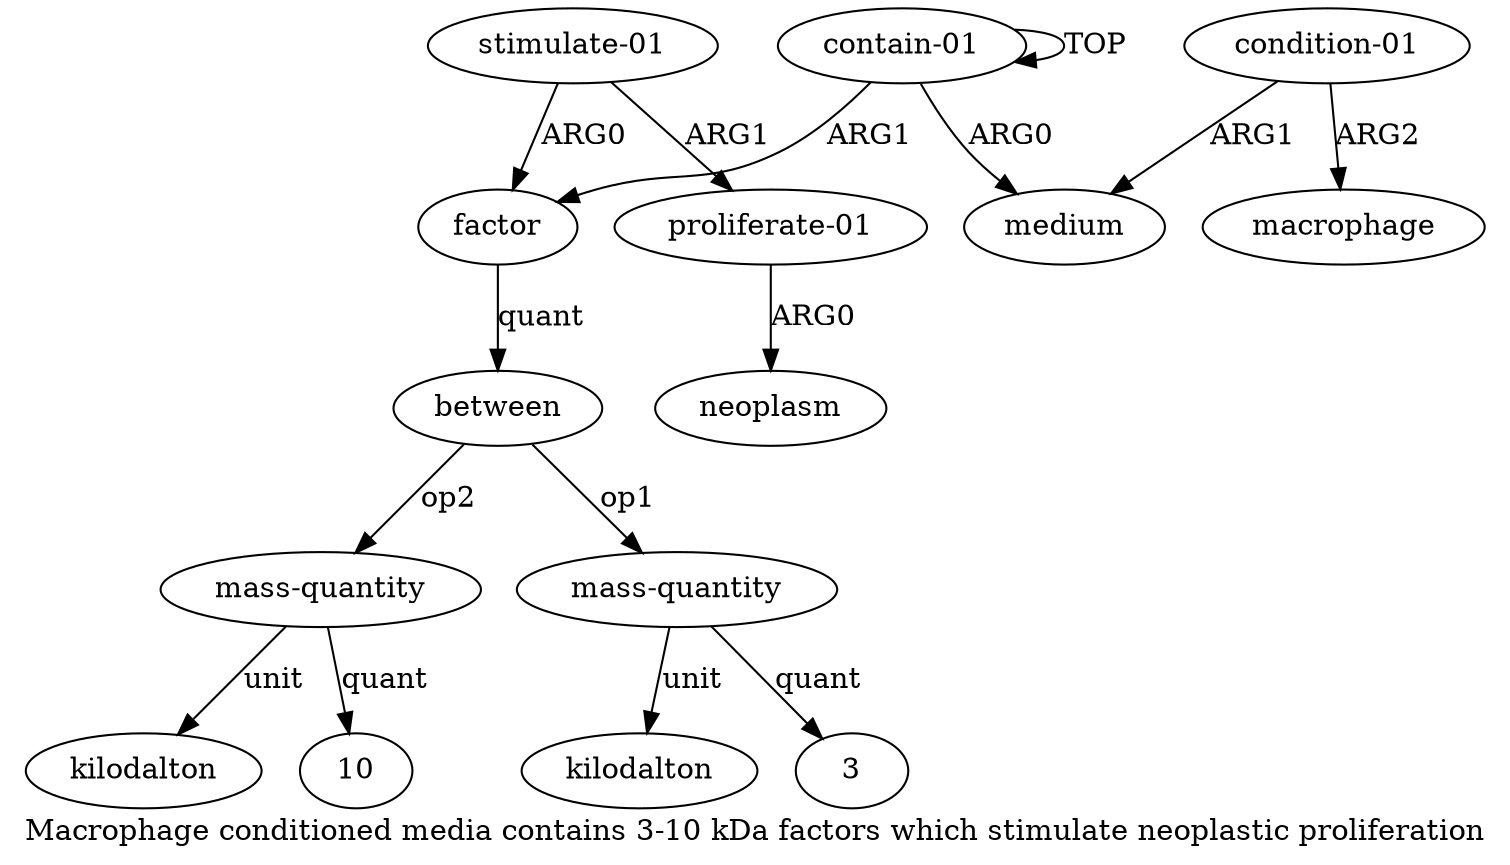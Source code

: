digraph  {
	graph [label="Macrophage conditioned media contains 3-10 kDa factors which stimulate neoplastic proliferation"];
	node [label="\N"];
	a11	 [color=black,
		gold_ind=11,
		gold_label="mass-quantity",
		label="mass-quantity",
		test_ind=11,
		test_label="mass-quantity"];
	a12	 [color=black,
		gold_ind=12,
		gold_label=kilodalton,
		label=kilodalton,
		test_ind=12,
		test_label=kilodalton];
	a11 -> a12 [key=0,
	color=black,
	gold_label=unit,
	label=unit,
	test_label=unit];
"a11 10" [color=black,
	gold_ind=-1,
	gold_label=10,
	label=10,
	test_ind=-1,
	test_label=10];
a11 -> "a11 10" [key=0,
color=black,
gold_label=quant,
label=quant,
test_label=quant];
a10 [color=black,
gold_ind=10,
gold_label=kilodalton,
label=kilodalton,
test_ind=10,
test_label=kilodalton];
a1 [color=black,
gold_ind=1,
gold_label=medium,
label=medium,
test_ind=1,
test_label=medium];
a0 [color=black,
gold_ind=0,
gold_label="contain-01",
label="contain-01",
test_ind=0,
test_label="contain-01"];
a0 -> a1 [key=0,
color=black,
gold_label=ARG0,
label=ARG0,
test_label=ARG0];
a0 -> a0 [key=0,
color=black,
gold_label=TOP,
label=TOP,
test_label=TOP];
a4 [color=black,
gold_ind=4,
gold_label=factor,
label=factor,
test_ind=4,
test_label=factor];
a0 -> a4 [key=0,
color=black,
gold_label=ARG1,
label=ARG1,
test_label=ARG1];
a3 [color=black,
gold_ind=3,
gold_label=macrophage,
label=macrophage,
test_ind=3,
test_label=macrophage];
a2 [color=black,
gold_ind=2,
gold_label="condition-01",
label="condition-01",
test_ind=2,
test_label="condition-01"];
a2 -> a1 [key=0,
color=black,
gold_label=ARG1,
label=ARG1,
test_label=ARG1];
a2 -> a3 [key=0,
color=black,
gold_label=ARG2,
label=ARG2,
test_label=ARG2];
a5 [color=black,
gold_ind=5,
gold_label="stimulate-01",
label="stimulate-01",
test_ind=5,
test_label="stimulate-01"];
a5 -> a4 [key=0,
color=black,
gold_label=ARG0,
label=ARG0,
test_label=ARG0];
a6 [color=black,
gold_ind=6,
gold_label="proliferate-01",
label="proliferate-01",
test_ind=6,
test_label="proliferate-01"];
a5 -> a6 [key=0,
color=black,
gold_label=ARG1,
label=ARG1,
test_label=ARG1];
a8 [color=black,
gold_ind=8,
gold_label=between,
label=between,
test_ind=8,
test_label=between];
a4 -> a8 [key=0,
color=black,
gold_label=quant,
label=quant,
test_label=quant];
a7 [color=black,
gold_ind=7,
gold_label=neoplasm,
label=neoplasm,
test_ind=7,
test_label=neoplasm];
a6 -> a7 [key=0,
color=black,
gold_label=ARG0,
label=ARG0,
test_label=ARG0];
a9 [color=black,
gold_ind=9,
gold_label="mass-quantity",
label="mass-quantity",
test_ind=9,
test_label="mass-quantity"];
a9 -> a10 [key=0,
color=black,
gold_label=unit,
label=unit,
test_label=unit];
"a9 3" [color=black,
gold_ind=-1,
gold_label=3,
label=3,
test_ind=-1,
test_label=3];
a9 -> "a9 3" [key=0,
color=black,
gold_label=quant,
label=quant,
test_label=quant];
a8 -> a11 [key=0,
color=black,
gold_label=op2,
label=op2,
test_label=op2];
a8 -> a9 [key=0,
color=black,
gold_label=op1,
label=op1,
test_label=op1];
}
